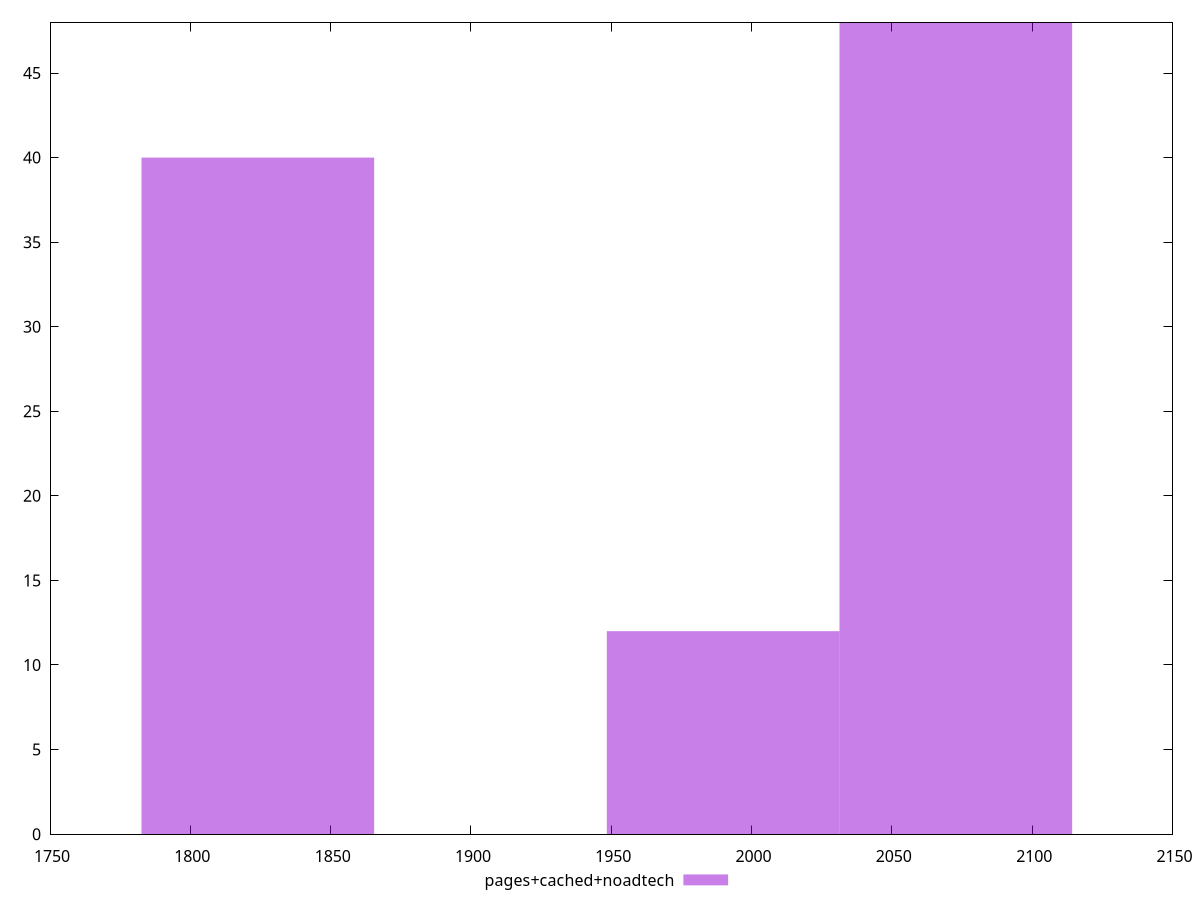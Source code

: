 $_pagesCachedNoadtech <<EOF
2072.787332247672 48
1824.0528523779515 40
1989.8758389577652 12
EOF
set key outside below
set terminal pngcairo
set output "report_00004_2020-11-02T20-21-41.718Z/metrics/pages+cached+noadtech//raw_hist.png"
set yrange [0:48]
set boxwidth 82.91149328990689
set style fill transparent solid 0.5 noborder
plot $_pagesCachedNoadtech title "pages+cached+noadtech" with boxes ,